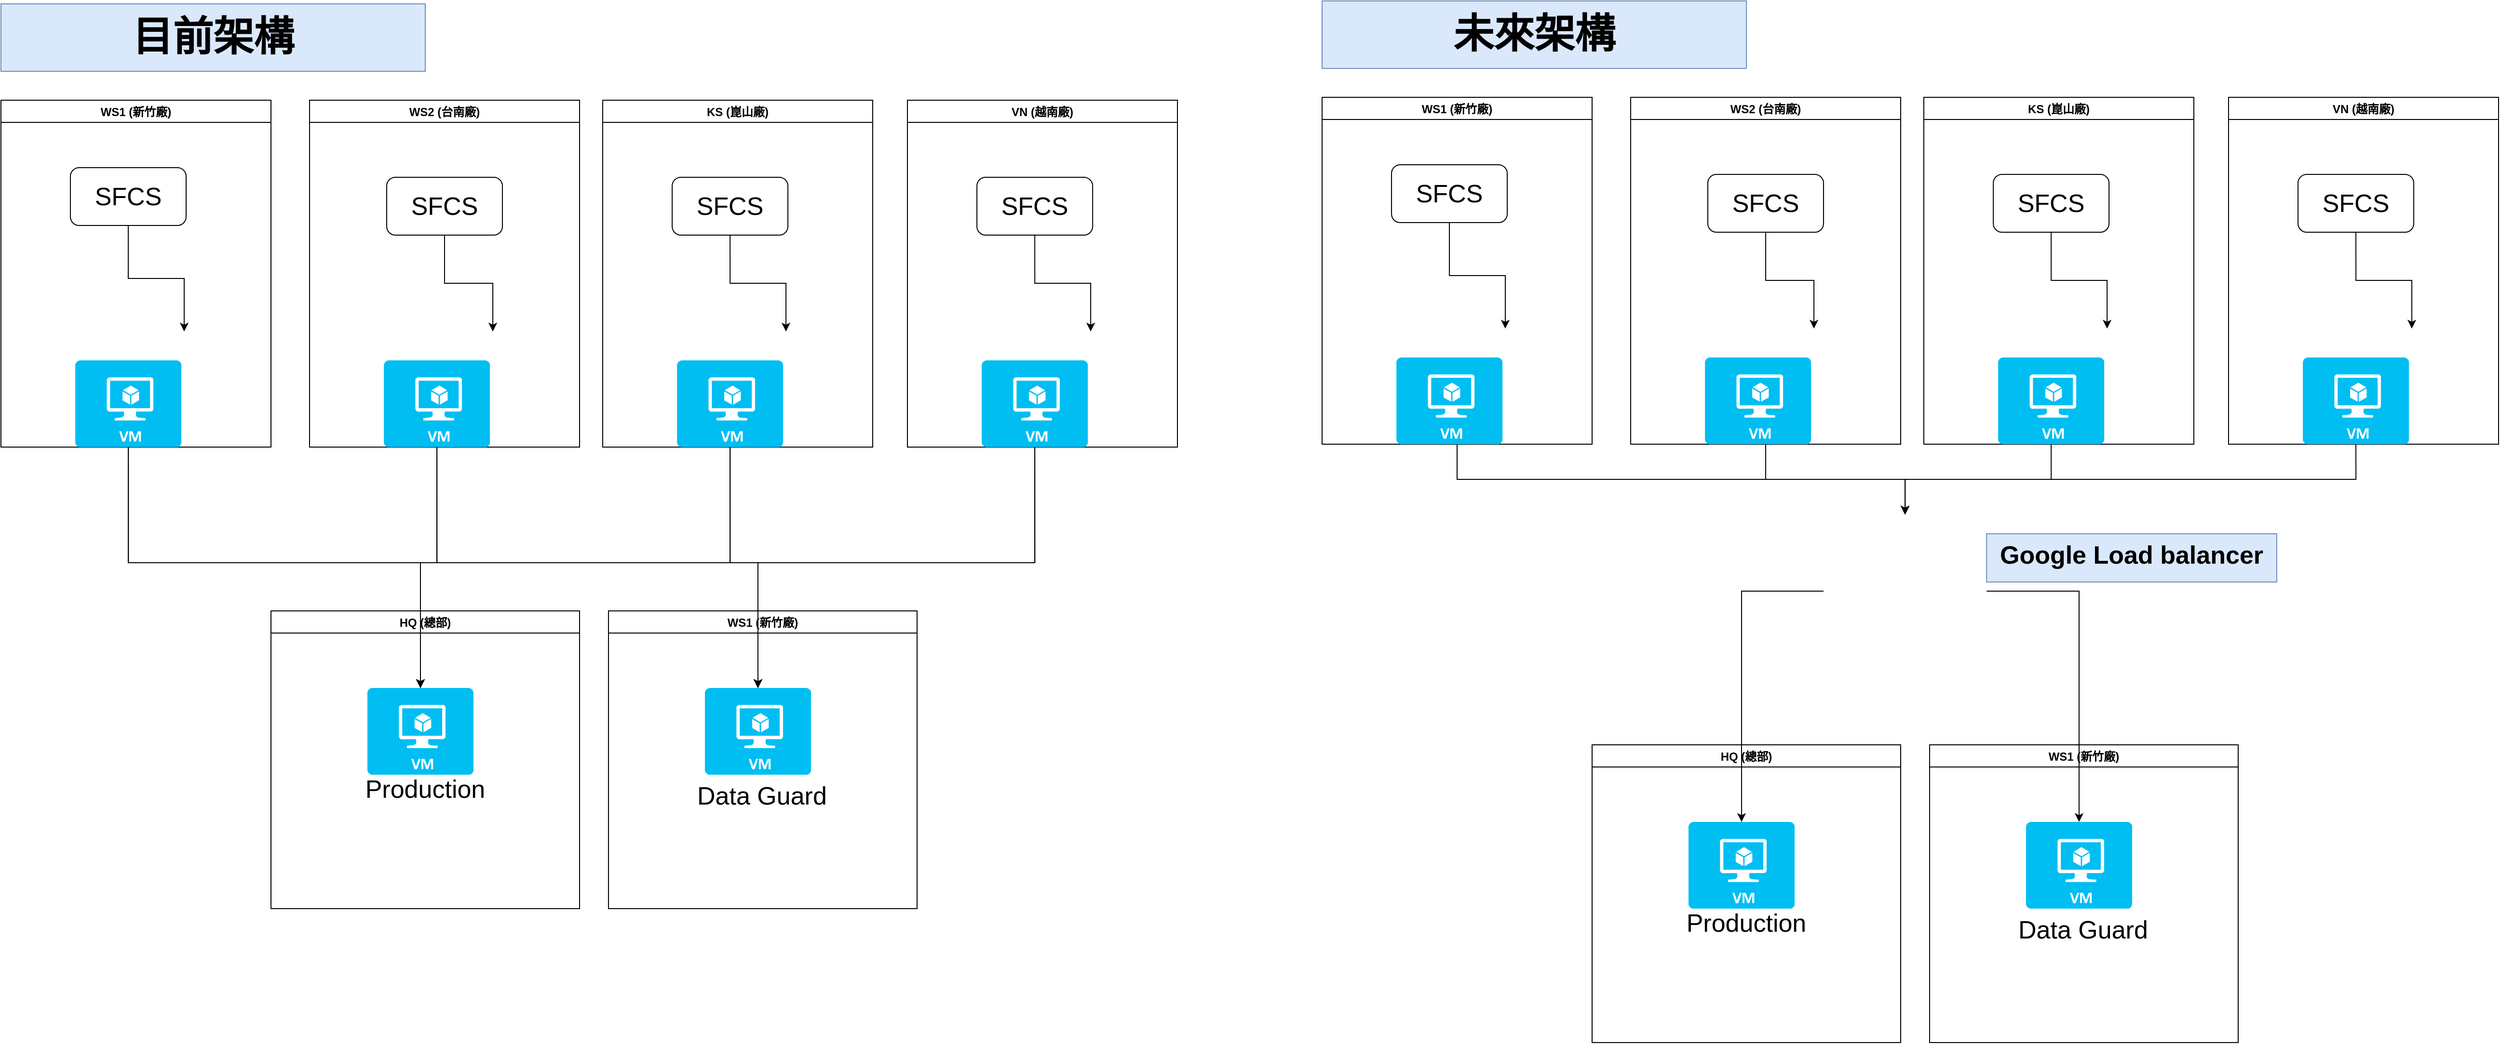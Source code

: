 <mxfile version="17.1.3" type="github">
  <diagram id="2hyzlQpvfiihc5G2q-qc" name="Page-1">
    <mxGraphModel dx="3015" dy="1172" grid="1" gridSize="10" guides="1" tooltips="1" connect="1" arrows="1" fold="1" page="1" pageScale="1" pageWidth="827" pageHeight="1169" math="0" shadow="0">
      <root>
        <mxCell id="0" />
        <mxCell id="1" parent="0" />
        <mxCell id="jgA5DOCZOwJayj_Tvle4-10" value="HQ (總部)" style="swimlane;" vertex="1" parent="1">
          <mxGeometry x="120" y="860" width="320" height="309" as="geometry" />
        </mxCell>
        <mxCell id="jgA5DOCZOwJayj_Tvle4-6" value="" style="group" vertex="1" connectable="0" parent="jgA5DOCZOwJayj_Tvle4-10">
          <mxGeometry x="100" y="50" width="155" height="120" as="geometry" />
        </mxCell>
        <mxCell id="jgA5DOCZOwJayj_Tvle4-4" value="" style="verticalLabelPosition=bottom;html=1;verticalAlign=top;align=center;strokeColor=none;fillColor=#00BEF2;shape=mxgraph.azure.virtual_machine;" vertex="1" parent="jgA5DOCZOwJayj_Tvle4-6">
          <mxGeometry y="30" width="110" height="90" as="geometry" />
        </mxCell>
        <mxCell id="jgA5DOCZOwJayj_Tvle4-5" value="" style="shape=image;verticalLabelPosition=bottom;labelBackgroundColor=default;verticalAlign=top;aspect=fixed;imageAspect=0;image=https://icon-library.com/images/erp-system-icon/erp-system-icon-9.jpg;" vertex="1" parent="jgA5DOCZOwJayj_Tvle4-6">
          <mxGeometry x="80" width="75" height="75" as="geometry" />
        </mxCell>
        <mxCell id="jgA5DOCZOwJayj_Tvle4-16" value="&lt;font style=&quot;font-size: 26px&quot;&gt;Production&lt;/font&gt;" style="text;html=1;strokeColor=none;fillColor=none;align=center;verticalAlign=middle;whiteSpace=wrap;rounded=0;" vertex="1" parent="jgA5DOCZOwJayj_Tvle4-10">
          <mxGeometry x="95" y="170" width="130" height="30" as="geometry" />
        </mxCell>
        <mxCell id="jgA5DOCZOwJayj_Tvle4-15" value="WS1 (新竹廠)" style="swimlane;" vertex="1" parent="1">
          <mxGeometry x="470" y="860" width="320" height="309" as="geometry" />
        </mxCell>
        <mxCell id="jgA5DOCZOwJayj_Tvle4-7" value="" style="group" vertex="1" connectable="0" parent="jgA5DOCZOwJayj_Tvle4-15">
          <mxGeometry x="100" y="50" width="155" height="120" as="geometry" />
        </mxCell>
        <mxCell id="jgA5DOCZOwJayj_Tvle4-8" value="" style="verticalLabelPosition=bottom;html=1;verticalAlign=top;align=center;strokeColor=none;fillColor=#00BEF2;shape=mxgraph.azure.virtual_machine;" vertex="1" parent="jgA5DOCZOwJayj_Tvle4-7">
          <mxGeometry y="30" width="110" height="90" as="geometry" />
        </mxCell>
        <mxCell id="jgA5DOCZOwJayj_Tvle4-9" value="" style="shape=image;verticalLabelPosition=bottom;labelBackgroundColor=default;verticalAlign=top;aspect=fixed;imageAspect=0;image=https://icon-library.com/images/erp-system-icon/erp-system-icon-9.jpg;" vertex="1" parent="jgA5DOCZOwJayj_Tvle4-7">
          <mxGeometry x="80" width="75" height="75" as="geometry" />
        </mxCell>
        <mxCell id="jgA5DOCZOwJayj_Tvle4-17" value="Data Guard" style="text;whiteSpace=wrap;html=1;fontSize=26;" vertex="1" parent="jgA5DOCZOwJayj_Tvle4-15">
          <mxGeometry x="90" y="170" width="160" height="50" as="geometry" />
        </mxCell>
        <mxCell id="jgA5DOCZOwJayj_Tvle4-18" value="WS2 (台南廠)" style="swimlane;" vertex="1" parent="1">
          <mxGeometry x="160" y="330" width="280" height="360" as="geometry" />
        </mxCell>
        <mxCell id="jgA5DOCZOwJayj_Tvle4-14" value="" style="group" vertex="1" connectable="0" parent="jgA5DOCZOwJayj_Tvle4-18">
          <mxGeometry x="77.06" y="240" width="175.87" height="120" as="geometry" />
        </mxCell>
        <mxCell id="jgA5DOCZOwJayj_Tvle4-2" value="" style="verticalLabelPosition=bottom;html=1;verticalAlign=top;align=center;strokeColor=none;fillColor=#00BEF2;shape=mxgraph.azure.virtual_machine;fontStyle=1" vertex="1" parent="jgA5DOCZOwJayj_Tvle4-14">
          <mxGeometry y="30" width="110" height="90" as="geometry" />
        </mxCell>
        <mxCell id="jgA5DOCZOwJayj_Tvle4-3" value="" style="shape=image;verticalLabelPosition=bottom;labelBackgroundColor=default;verticalAlign=top;aspect=fixed;imageAspect=0;image=https://upload.wikimedia.org/wikipedia/commons/thumb/a/ab/Haproxy-logo.png/640px-Haproxy-logo.png;fontStyle=1" vertex="1" parent="jgA5DOCZOwJayj_Tvle4-14">
          <mxGeometry x="50" width="125.87" height="99" as="geometry" />
        </mxCell>
        <mxCell id="jgA5DOCZOwJayj_Tvle4-50" style="edgeStyle=orthogonalEdgeStyle;rounded=0;orthogonalLoop=1;jettySize=auto;html=1;exitX=0.5;exitY=1;exitDx=0;exitDy=0;fontSize=26;" edge="1" parent="jgA5DOCZOwJayj_Tvle4-18" source="jgA5DOCZOwJayj_Tvle4-45" target="jgA5DOCZOwJayj_Tvle4-3">
          <mxGeometry relative="1" as="geometry" />
        </mxCell>
        <mxCell id="jgA5DOCZOwJayj_Tvle4-45" value="SFCS" style="rounded=1;whiteSpace=wrap;html=1;fontSize=26;" vertex="1" parent="jgA5DOCZOwJayj_Tvle4-18">
          <mxGeometry x="80" y="80" width="120" height="60" as="geometry" />
        </mxCell>
        <mxCell id="jgA5DOCZOwJayj_Tvle4-23" value="KS (崑山廠)" style="swimlane;" vertex="1" parent="1">
          <mxGeometry x="464" y="330" width="280" height="360" as="geometry" />
        </mxCell>
        <mxCell id="jgA5DOCZOwJayj_Tvle4-24" value="" style="group" vertex="1" connectable="0" parent="jgA5DOCZOwJayj_Tvle4-23">
          <mxGeometry x="77.06" y="240" width="175.87" height="120" as="geometry" />
        </mxCell>
        <mxCell id="jgA5DOCZOwJayj_Tvle4-25" value="" style="verticalLabelPosition=bottom;html=1;verticalAlign=top;align=center;strokeColor=none;fillColor=#00BEF2;shape=mxgraph.azure.virtual_machine;fontStyle=1" vertex="1" parent="jgA5DOCZOwJayj_Tvle4-24">
          <mxGeometry y="30" width="110" height="90" as="geometry" />
        </mxCell>
        <mxCell id="jgA5DOCZOwJayj_Tvle4-26" value="" style="shape=image;verticalLabelPosition=bottom;labelBackgroundColor=default;verticalAlign=top;aspect=fixed;imageAspect=0;image=https://upload.wikimedia.org/wikipedia/commons/thumb/a/ab/Haproxy-logo.png/640px-Haproxy-logo.png;fontStyle=1" vertex="1" parent="jgA5DOCZOwJayj_Tvle4-24">
          <mxGeometry x="50" width="125.87" height="99" as="geometry" />
        </mxCell>
        <mxCell id="jgA5DOCZOwJayj_Tvle4-51" style="edgeStyle=orthogonalEdgeStyle;rounded=0;orthogonalLoop=1;jettySize=auto;html=1;exitX=0.5;exitY=1;exitDx=0;exitDy=0;fontSize=26;" edge="1" parent="jgA5DOCZOwJayj_Tvle4-23" source="jgA5DOCZOwJayj_Tvle4-46" target="jgA5DOCZOwJayj_Tvle4-26">
          <mxGeometry relative="1" as="geometry" />
        </mxCell>
        <mxCell id="jgA5DOCZOwJayj_Tvle4-46" value="SFCS" style="rounded=1;whiteSpace=wrap;html=1;fontSize=26;" vertex="1" parent="jgA5DOCZOwJayj_Tvle4-23">
          <mxGeometry x="72.06" y="80" width="120" height="60" as="geometry" />
        </mxCell>
        <mxCell id="jgA5DOCZOwJayj_Tvle4-27" value="VN (越南廠)" style="swimlane;" vertex="1" parent="1">
          <mxGeometry x="780" y="330" width="280" height="360" as="geometry" />
        </mxCell>
        <mxCell id="jgA5DOCZOwJayj_Tvle4-28" value="" style="group" vertex="1" connectable="0" parent="jgA5DOCZOwJayj_Tvle4-27">
          <mxGeometry x="77.06" y="240" width="175.87" height="120" as="geometry" />
        </mxCell>
        <mxCell id="jgA5DOCZOwJayj_Tvle4-29" value="" style="verticalLabelPosition=bottom;html=1;verticalAlign=top;align=center;strokeColor=none;fillColor=#00BEF2;shape=mxgraph.azure.virtual_machine;fontStyle=1" vertex="1" parent="jgA5DOCZOwJayj_Tvle4-28">
          <mxGeometry y="30" width="110" height="90" as="geometry" />
        </mxCell>
        <mxCell id="jgA5DOCZOwJayj_Tvle4-30" value="" style="shape=image;verticalLabelPosition=bottom;labelBackgroundColor=default;verticalAlign=top;aspect=fixed;imageAspect=0;image=https://upload.wikimedia.org/wikipedia/commons/thumb/a/ab/Haproxy-logo.png/640px-Haproxy-logo.png;fontStyle=1" vertex="1" parent="jgA5DOCZOwJayj_Tvle4-28">
          <mxGeometry x="50" width="125.87" height="99" as="geometry" />
        </mxCell>
        <mxCell id="jgA5DOCZOwJayj_Tvle4-52" style="edgeStyle=orthogonalEdgeStyle;rounded=0;orthogonalLoop=1;jettySize=auto;html=1;exitX=0.5;exitY=1;exitDx=0;exitDy=0;fontSize=26;" edge="1" parent="jgA5DOCZOwJayj_Tvle4-27" source="jgA5DOCZOwJayj_Tvle4-47" target="jgA5DOCZOwJayj_Tvle4-30">
          <mxGeometry relative="1" as="geometry" />
        </mxCell>
        <mxCell id="jgA5DOCZOwJayj_Tvle4-47" value="SFCS" style="rounded=1;whiteSpace=wrap;html=1;fontSize=26;" vertex="1" parent="jgA5DOCZOwJayj_Tvle4-27">
          <mxGeometry x="72.06" y="80" width="120" height="60" as="geometry" />
        </mxCell>
        <mxCell id="jgA5DOCZOwJayj_Tvle4-35" style="edgeStyle=orthogonalEdgeStyle;rounded=0;orthogonalLoop=1;jettySize=auto;html=1;entryX=0.5;entryY=0;entryDx=0;entryDy=0;entryPerimeter=0;fontSize=26;" edge="1" parent="1" source="jgA5DOCZOwJayj_Tvle4-33" target="jgA5DOCZOwJayj_Tvle4-4">
          <mxGeometry relative="1" as="geometry">
            <Array as="points">
              <mxPoint x="-28" y="810" />
              <mxPoint x="275" y="810" />
            </Array>
          </mxGeometry>
        </mxCell>
        <mxCell id="jgA5DOCZOwJayj_Tvle4-31" value="WS1 (新竹廠)" style="swimlane;" vertex="1" parent="1">
          <mxGeometry x="-160" y="330" width="280" height="360" as="geometry" />
        </mxCell>
        <mxCell id="jgA5DOCZOwJayj_Tvle4-32" value="" style="group" vertex="1" connectable="0" parent="jgA5DOCZOwJayj_Tvle4-31">
          <mxGeometry x="77.06" y="240" width="175.87" height="120" as="geometry" />
        </mxCell>
        <mxCell id="jgA5DOCZOwJayj_Tvle4-33" value="" style="verticalLabelPosition=bottom;html=1;verticalAlign=top;align=center;strokeColor=none;fillColor=#00BEF2;shape=mxgraph.azure.virtual_machine;fontStyle=1" vertex="1" parent="jgA5DOCZOwJayj_Tvle4-32">
          <mxGeometry y="30" width="110" height="90" as="geometry" />
        </mxCell>
        <mxCell id="jgA5DOCZOwJayj_Tvle4-34" value="" style="shape=image;verticalLabelPosition=bottom;labelBackgroundColor=default;verticalAlign=top;aspect=fixed;imageAspect=0;image=https://upload.wikimedia.org/wikipedia/commons/thumb/a/ab/Haproxy-logo.png/640px-Haproxy-logo.png;fontStyle=1" vertex="1" parent="jgA5DOCZOwJayj_Tvle4-32">
          <mxGeometry x="50" width="125.87" height="99" as="geometry" />
        </mxCell>
        <mxCell id="jgA5DOCZOwJayj_Tvle4-49" style="edgeStyle=orthogonalEdgeStyle;rounded=0;orthogonalLoop=1;jettySize=auto;html=1;exitX=0.5;exitY=1;exitDx=0;exitDy=0;entryX=0.5;entryY=0;entryDx=0;entryDy=0;fontSize=26;" edge="1" parent="jgA5DOCZOwJayj_Tvle4-31" source="jgA5DOCZOwJayj_Tvle4-44" target="jgA5DOCZOwJayj_Tvle4-34">
          <mxGeometry relative="1" as="geometry" />
        </mxCell>
        <mxCell id="jgA5DOCZOwJayj_Tvle4-44" value="SFCS" style="rounded=1;whiteSpace=wrap;html=1;fontSize=26;" vertex="1" parent="jgA5DOCZOwJayj_Tvle4-31">
          <mxGeometry x="72" y="70" width="120" height="60" as="geometry" />
        </mxCell>
        <mxCell id="jgA5DOCZOwJayj_Tvle4-37" style="edgeStyle=orthogonalEdgeStyle;rounded=0;orthogonalLoop=1;jettySize=auto;html=1;exitX=0.5;exitY=1;exitDx=0;exitDy=0;exitPerimeter=0;entryX=0.5;entryY=0;entryDx=0;entryDy=0;entryPerimeter=0;fontSize=26;" edge="1" parent="1" source="jgA5DOCZOwJayj_Tvle4-2" target="jgA5DOCZOwJayj_Tvle4-4">
          <mxGeometry relative="1" as="geometry">
            <Array as="points">
              <mxPoint x="292" y="810" />
              <mxPoint x="275" y="810" />
            </Array>
          </mxGeometry>
        </mxCell>
        <mxCell id="jgA5DOCZOwJayj_Tvle4-38" style="edgeStyle=orthogonalEdgeStyle;rounded=0;orthogonalLoop=1;jettySize=auto;html=1;exitX=0.5;exitY=1;exitDx=0;exitDy=0;exitPerimeter=0;fontSize=26;" edge="1" parent="1" source="jgA5DOCZOwJayj_Tvle4-25" target="jgA5DOCZOwJayj_Tvle4-4">
          <mxGeometry relative="1" as="geometry">
            <Array as="points">
              <mxPoint x="596" y="810" />
              <mxPoint x="275" y="810" />
            </Array>
          </mxGeometry>
        </mxCell>
        <mxCell id="jgA5DOCZOwJayj_Tvle4-39" style="edgeStyle=orthogonalEdgeStyle;rounded=0;orthogonalLoop=1;jettySize=auto;html=1;exitX=0.5;exitY=1;exitDx=0;exitDy=0;exitPerimeter=0;fontSize=26;" edge="1" parent="1" source="jgA5DOCZOwJayj_Tvle4-29" target="jgA5DOCZOwJayj_Tvle4-4">
          <mxGeometry relative="1" as="geometry">
            <Array as="points">
              <mxPoint x="912" y="810" />
              <mxPoint x="275" y="810" />
            </Array>
          </mxGeometry>
        </mxCell>
        <mxCell id="jgA5DOCZOwJayj_Tvle4-40" style="edgeStyle=orthogonalEdgeStyle;rounded=0;orthogonalLoop=1;jettySize=auto;html=1;exitX=0.5;exitY=1;exitDx=0;exitDy=0;exitPerimeter=0;entryX=0.5;entryY=0;entryDx=0;entryDy=0;entryPerimeter=0;fontSize=26;" edge="1" parent="1" source="jgA5DOCZOwJayj_Tvle4-33" target="jgA5DOCZOwJayj_Tvle4-8">
          <mxGeometry relative="1" as="geometry">
            <Array as="points">
              <mxPoint x="-28" y="810" />
              <mxPoint x="625" y="810" />
            </Array>
          </mxGeometry>
        </mxCell>
        <mxCell id="jgA5DOCZOwJayj_Tvle4-41" style="edgeStyle=orthogonalEdgeStyle;rounded=0;orthogonalLoop=1;jettySize=auto;html=1;exitX=0.5;exitY=1;exitDx=0;exitDy=0;exitPerimeter=0;entryX=0.5;entryY=0;entryDx=0;entryDy=0;entryPerimeter=0;fontSize=26;" edge="1" parent="1" source="jgA5DOCZOwJayj_Tvle4-2" target="jgA5DOCZOwJayj_Tvle4-8">
          <mxGeometry relative="1" as="geometry">
            <Array as="points">
              <mxPoint x="292" y="810" />
              <mxPoint x="625" y="810" />
            </Array>
          </mxGeometry>
        </mxCell>
        <mxCell id="jgA5DOCZOwJayj_Tvle4-42" style="edgeStyle=orthogonalEdgeStyle;rounded=0;orthogonalLoop=1;jettySize=auto;html=1;exitX=0.5;exitY=1;exitDx=0;exitDy=0;exitPerimeter=0;fontSize=26;" edge="1" parent="1" source="jgA5DOCZOwJayj_Tvle4-25" target="jgA5DOCZOwJayj_Tvle4-8">
          <mxGeometry relative="1" as="geometry">
            <Array as="points">
              <mxPoint x="596" y="810" />
              <mxPoint x="625" y="810" />
            </Array>
          </mxGeometry>
        </mxCell>
        <mxCell id="jgA5DOCZOwJayj_Tvle4-43" style="edgeStyle=orthogonalEdgeStyle;rounded=0;orthogonalLoop=1;jettySize=auto;html=1;exitX=0.5;exitY=1;exitDx=0;exitDy=0;exitPerimeter=0;fontSize=26;" edge="1" parent="1" source="jgA5DOCZOwJayj_Tvle4-29" target="jgA5DOCZOwJayj_Tvle4-8">
          <mxGeometry relative="1" as="geometry">
            <Array as="points">
              <mxPoint x="912" y="810" />
              <mxPoint x="625" y="810" />
            </Array>
          </mxGeometry>
        </mxCell>
        <mxCell id="jgA5DOCZOwJayj_Tvle4-53" value="&lt;font style=&quot;font-size: 42px&quot;&gt;&lt;b&gt;目前架構&lt;/b&gt;&lt;/font&gt;" style="text;html=1;strokeColor=#6c8ebf;fillColor=#dae8fc;align=center;verticalAlign=middle;whiteSpace=wrap;rounded=0;fontSize=26;" vertex="1" parent="1">
          <mxGeometry x="-160" y="230" width="440" height="70" as="geometry" />
        </mxCell>
        <mxCell id="jgA5DOCZOwJayj_Tvle4-54" value="HQ (總部)" style="swimlane;" vertex="1" parent="1">
          <mxGeometry x="1490" y="999" width="320" height="309" as="geometry" />
        </mxCell>
        <mxCell id="jgA5DOCZOwJayj_Tvle4-55" value="" style="group" vertex="1" connectable="0" parent="jgA5DOCZOwJayj_Tvle4-54">
          <mxGeometry x="100" y="50" width="155" height="120" as="geometry" />
        </mxCell>
        <mxCell id="jgA5DOCZOwJayj_Tvle4-56" value="" style="verticalLabelPosition=bottom;html=1;verticalAlign=top;align=center;strokeColor=none;fillColor=#00BEF2;shape=mxgraph.azure.virtual_machine;" vertex="1" parent="jgA5DOCZOwJayj_Tvle4-55">
          <mxGeometry y="30" width="110" height="90" as="geometry" />
        </mxCell>
        <mxCell id="jgA5DOCZOwJayj_Tvle4-57" value="" style="shape=image;verticalLabelPosition=bottom;labelBackgroundColor=default;verticalAlign=top;aspect=fixed;imageAspect=0;image=https://icon-library.com/images/erp-system-icon/erp-system-icon-9.jpg;" vertex="1" parent="jgA5DOCZOwJayj_Tvle4-55">
          <mxGeometry x="80" width="75" height="75" as="geometry" />
        </mxCell>
        <mxCell id="jgA5DOCZOwJayj_Tvle4-58" value="&lt;font style=&quot;font-size: 26px&quot;&gt;Production&lt;/font&gt;" style="text;html=1;strokeColor=none;fillColor=none;align=center;verticalAlign=middle;whiteSpace=wrap;rounded=0;" vertex="1" parent="jgA5DOCZOwJayj_Tvle4-54">
          <mxGeometry x="95" y="170" width="130" height="30" as="geometry" />
        </mxCell>
        <mxCell id="jgA5DOCZOwJayj_Tvle4-59" value="WS1 (新竹廠)" style="swimlane;" vertex="1" parent="1">
          <mxGeometry x="1840" y="999" width="320" height="309" as="geometry" />
        </mxCell>
        <mxCell id="jgA5DOCZOwJayj_Tvle4-60" value="" style="group" vertex="1" connectable="0" parent="jgA5DOCZOwJayj_Tvle4-59">
          <mxGeometry x="100" y="50" width="155" height="120" as="geometry" />
        </mxCell>
        <mxCell id="jgA5DOCZOwJayj_Tvle4-61" value="" style="verticalLabelPosition=bottom;html=1;verticalAlign=top;align=center;strokeColor=none;fillColor=#00BEF2;shape=mxgraph.azure.virtual_machine;" vertex="1" parent="jgA5DOCZOwJayj_Tvle4-60">
          <mxGeometry y="30" width="110" height="90" as="geometry" />
        </mxCell>
        <mxCell id="jgA5DOCZOwJayj_Tvle4-62" value="" style="shape=image;verticalLabelPosition=bottom;labelBackgroundColor=default;verticalAlign=top;aspect=fixed;imageAspect=0;image=https://icon-library.com/images/erp-system-icon/erp-system-icon-9.jpg;" vertex="1" parent="jgA5DOCZOwJayj_Tvle4-60">
          <mxGeometry x="80" width="75" height="75" as="geometry" />
        </mxCell>
        <mxCell id="jgA5DOCZOwJayj_Tvle4-63" value="Data Guard" style="text;whiteSpace=wrap;html=1;fontSize=26;" vertex="1" parent="jgA5DOCZOwJayj_Tvle4-59">
          <mxGeometry x="90" y="170" width="160" height="50" as="geometry" />
        </mxCell>
        <mxCell id="jgA5DOCZOwJayj_Tvle4-109" style="edgeStyle=orthogonalEdgeStyle;rounded=0;orthogonalLoop=1;jettySize=auto;html=1;exitX=0.5;exitY=1;exitDx=0;exitDy=0;fontSize=42;" edge="1" parent="1" source="jgA5DOCZOwJayj_Tvle4-64" target="jgA5DOCZOwJayj_Tvle4-104">
          <mxGeometry relative="1" as="geometry" />
        </mxCell>
        <mxCell id="jgA5DOCZOwJayj_Tvle4-64" value="WS2 (台南廠)" style="swimlane;" vertex="1" parent="1">
          <mxGeometry x="1530" y="327" width="280" height="360" as="geometry" />
        </mxCell>
        <mxCell id="jgA5DOCZOwJayj_Tvle4-65" value="" style="group" vertex="1" connectable="0" parent="jgA5DOCZOwJayj_Tvle4-64">
          <mxGeometry x="77.06" y="240" width="175.87" height="120" as="geometry" />
        </mxCell>
        <mxCell id="jgA5DOCZOwJayj_Tvle4-66" value="" style="verticalLabelPosition=bottom;html=1;verticalAlign=top;align=center;strokeColor=none;fillColor=#00BEF2;shape=mxgraph.azure.virtual_machine;fontStyle=1" vertex="1" parent="jgA5DOCZOwJayj_Tvle4-65">
          <mxGeometry y="30" width="110" height="90" as="geometry" />
        </mxCell>
        <mxCell id="jgA5DOCZOwJayj_Tvle4-67" value="" style="shape=image;verticalLabelPosition=bottom;labelBackgroundColor=default;verticalAlign=top;aspect=fixed;imageAspect=0;image=https://upload.wikimedia.org/wikipedia/commons/thumb/a/ab/Haproxy-logo.png/640px-Haproxy-logo.png;fontStyle=1" vertex="1" parent="jgA5DOCZOwJayj_Tvle4-65">
          <mxGeometry x="50" width="125.87" height="99" as="geometry" />
        </mxCell>
        <mxCell id="jgA5DOCZOwJayj_Tvle4-68" style="edgeStyle=orthogonalEdgeStyle;rounded=0;orthogonalLoop=1;jettySize=auto;html=1;exitX=0.5;exitY=1;exitDx=0;exitDy=0;fontSize=26;" edge="1" parent="jgA5DOCZOwJayj_Tvle4-64" source="jgA5DOCZOwJayj_Tvle4-69" target="jgA5DOCZOwJayj_Tvle4-67">
          <mxGeometry relative="1" as="geometry" />
        </mxCell>
        <mxCell id="jgA5DOCZOwJayj_Tvle4-69" value="SFCS" style="rounded=1;whiteSpace=wrap;html=1;fontSize=26;" vertex="1" parent="jgA5DOCZOwJayj_Tvle4-64">
          <mxGeometry x="80" y="80" width="120" height="60" as="geometry" />
        </mxCell>
        <mxCell id="jgA5DOCZOwJayj_Tvle4-70" value="KS (崑山廠)" style="swimlane;" vertex="1" parent="1">
          <mxGeometry x="1834" y="327" width="280" height="360" as="geometry" />
        </mxCell>
        <mxCell id="jgA5DOCZOwJayj_Tvle4-71" value="" style="group" vertex="1" connectable="0" parent="jgA5DOCZOwJayj_Tvle4-70">
          <mxGeometry x="77.06" y="240" width="175.87" height="120" as="geometry" />
        </mxCell>
        <mxCell id="jgA5DOCZOwJayj_Tvle4-72" value="" style="verticalLabelPosition=bottom;html=1;verticalAlign=top;align=center;strokeColor=none;fillColor=#00BEF2;shape=mxgraph.azure.virtual_machine;fontStyle=1" vertex="1" parent="jgA5DOCZOwJayj_Tvle4-71">
          <mxGeometry y="30" width="110" height="90" as="geometry" />
        </mxCell>
        <mxCell id="jgA5DOCZOwJayj_Tvle4-73" value="" style="shape=image;verticalLabelPosition=bottom;labelBackgroundColor=default;verticalAlign=top;aspect=fixed;imageAspect=0;image=https://upload.wikimedia.org/wikipedia/commons/thumb/a/ab/Haproxy-logo.png/640px-Haproxy-logo.png;fontStyle=1" vertex="1" parent="jgA5DOCZOwJayj_Tvle4-71">
          <mxGeometry x="50" width="125.87" height="99" as="geometry" />
        </mxCell>
        <mxCell id="jgA5DOCZOwJayj_Tvle4-74" style="edgeStyle=orthogonalEdgeStyle;rounded=0;orthogonalLoop=1;jettySize=auto;html=1;exitX=0.5;exitY=1;exitDx=0;exitDy=0;fontSize=26;" edge="1" parent="jgA5DOCZOwJayj_Tvle4-70" source="jgA5DOCZOwJayj_Tvle4-75" target="jgA5DOCZOwJayj_Tvle4-73">
          <mxGeometry relative="1" as="geometry" />
        </mxCell>
        <mxCell id="jgA5DOCZOwJayj_Tvle4-75" value="SFCS" style="rounded=1;whiteSpace=wrap;html=1;fontSize=26;" vertex="1" parent="jgA5DOCZOwJayj_Tvle4-70">
          <mxGeometry x="72.06" y="80" width="120" height="60" as="geometry" />
        </mxCell>
        <mxCell id="jgA5DOCZOwJayj_Tvle4-76" value="VN (越南廠)" style="swimlane;" vertex="1" parent="1">
          <mxGeometry x="2150" y="327" width="280" height="360" as="geometry" />
        </mxCell>
        <mxCell id="jgA5DOCZOwJayj_Tvle4-77" value="" style="group" vertex="1" connectable="0" parent="jgA5DOCZOwJayj_Tvle4-76">
          <mxGeometry x="77.06" y="240" width="175.87" height="120" as="geometry" />
        </mxCell>
        <mxCell id="jgA5DOCZOwJayj_Tvle4-78" value="" style="verticalLabelPosition=bottom;html=1;verticalAlign=top;align=center;strokeColor=none;fillColor=#00BEF2;shape=mxgraph.azure.virtual_machine;fontStyle=1" vertex="1" parent="jgA5DOCZOwJayj_Tvle4-77">
          <mxGeometry y="30" width="110" height="90" as="geometry" />
        </mxCell>
        <mxCell id="jgA5DOCZOwJayj_Tvle4-79" value="" style="shape=image;verticalLabelPosition=bottom;labelBackgroundColor=default;verticalAlign=top;aspect=fixed;imageAspect=0;image=https://upload.wikimedia.org/wikipedia/commons/thumb/a/ab/Haproxy-logo.png/640px-Haproxy-logo.png;fontStyle=1" vertex="1" parent="jgA5DOCZOwJayj_Tvle4-77">
          <mxGeometry x="50" width="125.87" height="99" as="geometry" />
        </mxCell>
        <mxCell id="jgA5DOCZOwJayj_Tvle4-80" style="edgeStyle=orthogonalEdgeStyle;rounded=0;orthogonalLoop=1;jettySize=auto;html=1;exitX=0.5;exitY=1;exitDx=0;exitDy=0;fontSize=26;" edge="1" parent="jgA5DOCZOwJayj_Tvle4-76" source="jgA5DOCZOwJayj_Tvle4-81" target="jgA5DOCZOwJayj_Tvle4-79">
          <mxGeometry relative="1" as="geometry" />
        </mxCell>
        <mxCell id="jgA5DOCZOwJayj_Tvle4-81" value="SFCS" style="rounded=1;whiteSpace=wrap;html=1;fontSize=26;" vertex="1" parent="jgA5DOCZOwJayj_Tvle4-76">
          <mxGeometry x="72.06" y="80" width="120" height="60" as="geometry" />
        </mxCell>
        <mxCell id="jgA5DOCZOwJayj_Tvle4-108" style="edgeStyle=orthogonalEdgeStyle;rounded=0;orthogonalLoop=1;jettySize=auto;html=1;exitX=0.5;exitY=1;exitDx=0;exitDy=0;fontSize=42;" edge="1" parent="1" source="jgA5DOCZOwJayj_Tvle4-83" target="jgA5DOCZOwJayj_Tvle4-104">
          <mxGeometry relative="1" as="geometry" />
        </mxCell>
        <mxCell id="jgA5DOCZOwJayj_Tvle4-83" value="WS1 (新竹廠)" style="swimlane;" vertex="1" parent="1">
          <mxGeometry x="1210" y="327" width="280" height="360" as="geometry" />
        </mxCell>
        <mxCell id="jgA5DOCZOwJayj_Tvle4-84" value="" style="group" vertex="1" connectable="0" parent="jgA5DOCZOwJayj_Tvle4-83">
          <mxGeometry x="77.06" y="240" width="175.87" height="120" as="geometry" />
        </mxCell>
        <mxCell id="jgA5DOCZOwJayj_Tvle4-85" value="" style="verticalLabelPosition=bottom;html=1;verticalAlign=top;align=center;strokeColor=none;fillColor=#00BEF2;shape=mxgraph.azure.virtual_machine;fontStyle=1" vertex="1" parent="jgA5DOCZOwJayj_Tvle4-84">
          <mxGeometry y="30" width="110" height="90" as="geometry" />
        </mxCell>
        <mxCell id="jgA5DOCZOwJayj_Tvle4-86" value="" style="shape=image;verticalLabelPosition=bottom;labelBackgroundColor=default;verticalAlign=top;aspect=fixed;imageAspect=0;image=https://upload.wikimedia.org/wikipedia/commons/thumb/a/ab/Haproxy-logo.png/640px-Haproxy-logo.png;fontStyle=1" vertex="1" parent="jgA5DOCZOwJayj_Tvle4-84">
          <mxGeometry x="50" width="125.87" height="99" as="geometry" />
        </mxCell>
        <mxCell id="jgA5DOCZOwJayj_Tvle4-87" style="edgeStyle=orthogonalEdgeStyle;rounded=0;orthogonalLoop=1;jettySize=auto;html=1;exitX=0.5;exitY=1;exitDx=0;exitDy=0;entryX=0.5;entryY=0;entryDx=0;entryDy=0;fontSize=26;" edge="1" parent="jgA5DOCZOwJayj_Tvle4-83" source="jgA5DOCZOwJayj_Tvle4-88" target="jgA5DOCZOwJayj_Tvle4-86">
          <mxGeometry relative="1" as="geometry" />
        </mxCell>
        <mxCell id="jgA5DOCZOwJayj_Tvle4-88" value="SFCS" style="rounded=1;whiteSpace=wrap;html=1;fontSize=26;" vertex="1" parent="jgA5DOCZOwJayj_Tvle4-83">
          <mxGeometry x="72" y="70" width="120" height="60" as="geometry" />
        </mxCell>
        <mxCell id="jgA5DOCZOwJayj_Tvle4-96" value="&lt;font style=&quot;font-size: 42px&quot;&gt;&lt;b&gt;未來架構&lt;/b&gt;&lt;/font&gt;" style="text;html=1;strokeColor=#6c8ebf;fillColor=#dae8fc;align=center;verticalAlign=middle;whiteSpace=wrap;rounded=0;fontSize=26;" vertex="1" parent="1">
          <mxGeometry x="1210" y="227" width="440" height="70" as="geometry" />
        </mxCell>
        <mxCell id="jgA5DOCZOwJayj_Tvle4-105" style="edgeStyle=orthogonalEdgeStyle;rounded=0;orthogonalLoop=1;jettySize=auto;html=1;fontSize=42;" edge="1" parent="1" source="jgA5DOCZOwJayj_Tvle4-104" target="jgA5DOCZOwJayj_Tvle4-56">
          <mxGeometry relative="1" as="geometry" />
        </mxCell>
        <mxCell id="jgA5DOCZOwJayj_Tvle4-107" style="edgeStyle=orthogonalEdgeStyle;rounded=0;orthogonalLoop=1;jettySize=auto;html=1;exitX=1;exitY=0.5;exitDx=0;exitDy=0;entryX=0.5;entryY=0;entryDx=0;entryDy=0;entryPerimeter=0;fontSize=42;" edge="1" parent="1" source="jgA5DOCZOwJayj_Tvle4-104" target="jgA5DOCZOwJayj_Tvle4-61">
          <mxGeometry relative="1" as="geometry" />
        </mxCell>
        <mxCell id="jgA5DOCZOwJayj_Tvle4-104" value="" style="shape=image;verticalLabelPosition=bottom;labelBackgroundColor=default;verticalAlign=top;aspect=fixed;imageAspect=0;image=https://www.nicepng.com/png/detail/127-1270838_google-kubernetes-engine-logo.png;" vertex="1" parent="1">
          <mxGeometry x="1730" y="760" width="169.08" height="159" as="geometry" />
        </mxCell>
        <mxCell id="jgA5DOCZOwJayj_Tvle4-110" style="edgeStyle=orthogonalEdgeStyle;rounded=0;orthogonalLoop=1;jettySize=auto;html=1;exitX=0.5;exitY=1;exitDx=0;exitDy=0;exitPerimeter=0;fontSize=42;" edge="1" parent="1" source="jgA5DOCZOwJayj_Tvle4-72" target="jgA5DOCZOwJayj_Tvle4-104">
          <mxGeometry relative="1" as="geometry" />
        </mxCell>
        <mxCell id="jgA5DOCZOwJayj_Tvle4-111" style="edgeStyle=orthogonalEdgeStyle;rounded=0;orthogonalLoop=1;jettySize=auto;html=1;exitX=0.5;exitY=1;exitDx=0;exitDy=0;exitPerimeter=0;entryX=0.5;entryY=0;entryDx=0;entryDy=0;fontSize=42;" edge="1" parent="1" source="jgA5DOCZOwJayj_Tvle4-78" target="jgA5DOCZOwJayj_Tvle4-104">
          <mxGeometry relative="1" as="geometry" />
        </mxCell>
        <mxCell id="jgA5DOCZOwJayj_Tvle4-112" value="&lt;b&gt;Google Load balancer&lt;/b&gt;" style="text;whiteSpace=wrap;html=1;fontSize=26;fillColor=#dae8fc;strokeColor=#6c8ebf;align=center;" vertex="1" parent="1">
          <mxGeometry x="1899.08" y="780" width="300.92" height="50" as="geometry" />
        </mxCell>
      </root>
    </mxGraphModel>
  </diagram>
</mxfile>

